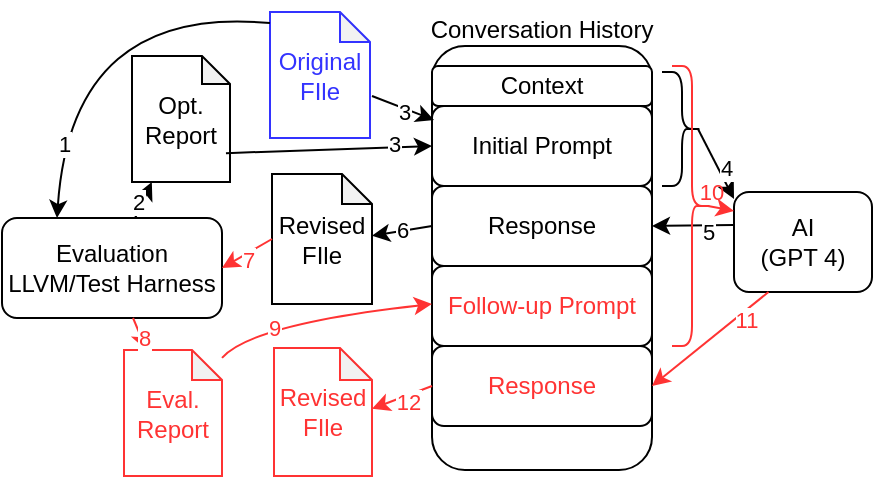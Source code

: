 <mxfile version="24.6.5" type="device">
  <diagram name="Page-1" id="URs7sFwrlrl73kKegKTF">
    <mxGraphModel dx="1434" dy="788" grid="1" gridSize="10" guides="1" tooltips="1" connect="1" arrows="1" fold="1" page="1" pageScale="1" pageWidth="850" pageHeight="1100" math="0" shadow="0">
      <root>
        <mxCell id="0" />
        <mxCell id="1" parent="0" />
        <mxCell id="ZFQjSwjK31iPssHgUQ-2-1" value="" style="rounded=1;whiteSpace=wrap;html=1;" parent="1" vertex="1">
          <mxGeometry x="360" y="341" width="110" height="212" as="geometry" />
        </mxCell>
        <mxCell id="ZFQjSwjK31iPssHgUQ-2-2" value="&lt;div&gt;Context&lt;/div&gt;" style="rounded=1;whiteSpace=wrap;html=1;" parent="1" vertex="1">
          <mxGeometry x="360" y="351" width="110" height="20" as="geometry" />
        </mxCell>
        <mxCell id="ZFQjSwjK31iPssHgUQ-2-3" value="&lt;div&gt;Initial Prompt&lt;/div&gt;" style="rounded=1;whiteSpace=wrap;html=1;" parent="1" vertex="1">
          <mxGeometry x="360" y="371" width="110" height="40" as="geometry" />
        </mxCell>
        <mxCell id="ZFQjSwjK31iPssHgUQ-2-4" value="&lt;div&gt;Response&lt;/div&gt;" style="rounded=1;whiteSpace=wrap;html=1;" parent="1" vertex="1">
          <mxGeometry x="360" y="411" width="110" height="40" as="geometry" />
        </mxCell>
        <mxCell id="ZFQjSwjK31iPssHgUQ-2-5" value="&lt;div&gt;&lt;font color=&quot;#ff3333&quot;&gt;Follow-up Prompt&lt;/font&gt;&lt;/div&gt;" style="rounded=1;whiteSpace=wrap;html=1;" parent="1" vertex="1">
          <mxGeometry x="360" y="451" width="110" height="40" as="geometry" />
        </mxCell>
        <mxCell id="ZFQjSwjK31iPssHgUQ-2-6" value="&lt;div&gt;&lt;font color=&quot;#ff3333&quot;&gt;Response&lt;/font&gt;&lt;/div&gt;" style="rounded=1;whiteSpace=wrap;html=1;" parent="1" vertex="1">
          <mxGeometry x="360" y="491" width="110" height="40" as="geometry" />
        </mxCell>
        <mxCell id="ZFQjSwjK31iPssHgUQ-2-8" value="&lt;div&gt;&lt;span style=&quot;color: rgb(51, 51, 255); background-color: initial;&quot;&gt;Original&lt;/span&gt;&lt;br&gt;&lt;/div&gt;&lt;div&gt;&lt;font color=&quot;#3333ff&quot;&gt;FIle&lt;/font&gt;&lt;/div&gt;" style="shape=note;whiteSpace=wrap;html=1;backgroundOutline=1;darkOpacity=0.05;strokeColor=#3333FF;size=15;" parent="1" vertex="1">
          <mxGeometry x="279" y="324" width="50" height="63" as="geometry" />
        </mxCell>
        <mxCell id="ZFQjSwjK31iPssHgUQ-2-10" value="&lt;div&gt;Opt.&lt;/div&gt;&lt;div&gt;Report&lt;/div&gt;" style="shape=note;whiteSpace=wrap;html=1;backgroundOutline=1;darkOpacity=0.05;size=14;" parent="1" vertex="1">
          <mxGeometry x="210" y="346" width="49" height="63" as="geometry" />
        </mxCell>
        <mxCell id="ZFQjSwjK31iPssHgUQ-2-12" value="&lt;div&gt;Evaluation&lt;/div&gt;&lt;div&gt;LLVM/Test Harness&lt;/div&gt;" style="rounded=1;whiteSpace=wrap;html=1;" parent="1" vertex="1">
          <mxGeometry x="145" y="427" width="110" height="50" as="geometry" />
        </mxCell>
        <mxCell id="ZFQjSwjK31iPssHgUQ-2-15" value="" style="endArrow=classic;html=1;rounded=0;" parent="1" source="ZFQjSwjK31iPssHgUQ-2-12" target="ZFQjSwjK31iPssHgUQ-2-10" edge="1">
          <mxGeometry width="50" height="50" relative="1" as="geometry">
            <mxPoint x="256" y="428" as="sourcePoint" />
            <mxPoint x="451" y="443" as="targetPoint" />
          </mxGeometry>
        </mxCell>
        <mxCell id="o3UIakoQ9zuxaL2t_Voq-5" value="2" style="edgeLabel;html=1;align=center;verticalAlign=middle;resizable=0;points=[];" vertex="1" connectable="0" parent="ZFQjSwjK31iPssHgUQ-2-15">
          <mxGeometry x="-0.187" y="2" relative="1" as="geometry">
            <mxPoint as="offset" />
          </mxGeometry>
        </mxCell>
        <mxCell id="ZFQjSwjK31iPssHgUQ-2-16" value="" style="curved=1;endArrow=classic;html=1;rounded=0;entryX=0;entryY=0.25;entryDx=0;entryDy=0;exitX=0;exitY=0;exitDx=50;exitDy=42;exitPerimeter=0;" parent="1" edge="1">
          <mxGeometry width="50" height="50" relative="1" as="geometry">
            <mxPoint x="330" y="366" as="sourcePoint" />
            <mxPoint x="361" y="378" as="targetPoint" />
          </mxGeometry>
        </mxCell>
        <mxCell id="o3UIakoQ9zuxaL2t_Voq-6" value="3" style="edgeLabel;html=1;align=center;verticalAlign=middle;resizable=0;points=[];" vertex="1" connectable="0" parent="ZFQjSwjK31iPssHgUQ-2-16">
          <mxGeometry x="-0.05" y="1" relative="1" as="geometry">
            <mxPoint y="3" as="offset" />
          </mxGeometry>
        </mxCell>
        <mxCell id="ZFQjSwjK31iPssHgUQ-2-18" value="" style="endArrow=classic;html=1;rounded=0;entryX=0;entryY=0.5;entryDx=0;entryDy=0;exitX=0.959;exitY=0.771;exitDx=0;exitDy=0;exitPerimeter=0;" parent="1" source="ZFQjSwjK31iPssHgUQ-2-10" target="ZFQjSwjK31iPssHgUQ-2-3" edge="1">
          <mxGeometry width="50" height="50" relative="1" as="geometry">
            <mxPoint x="292" y="497" as="sourcePoint" />
            <mxPoint x="342" y="447" as="targetPoint" />
          </mxGeometry>
        </mxCell>
        <mxCell id="o3UIakoQ9zuxaL2t_Voq-7" value="3" style="edgeLabel;html=1;align=center;verticalAlign=middle;resizable=0;points=[];" vertex="1" connectable="0" parent="ZFQjSwjK31iPssHgUQ-2-18">
          <mxGeometry x="0.634" y="2" relative="1" as="geometry">
            <mxPoint as="offset" />
          </mxGeometry>
        </mxCell>
        <mxCell id="ZFQjSwjK31iPssHgUQ-2-20" value="&lt;div&gt;AI&lt;/div&gt;&lt;div&gt;(GPT 4)&lt;br&gt;&lt;/div&gt;" style="rounded=1;whiteSpace=wrap;html=1;" parent="1" vertex="1">
          <mxGeometry x="511" y="414" width="69" height="50" as="geometry" />
        </mxCell>
        <mxCell id="ZFQjSwjK31iPssHgUQ-2-22" value="" style="endArrow=classic;html=1;rounded=0;entryX=1;entryY=0.5;entryDx=0;entryDy=0;" parent="1" target="ZFQjSwjK31iPssHgUQ-2-4" edge="1">
          <mxGeometry width="50" height="50" relative="1" as="geometry">
            <mxPoint x="511" y="430.457" as="sourcePoint" />
            <mxPoint x="450" y="371" as="targetPoint" />
          </mxGeometry>
        </mxCell>
        <mxCell id="o3UIakoQ9zuxaL2t_Voq-9" value="5" style="edgeLabel;html=1;align=center;verticalAlign=middle;resizable=0;points=[];" vertex="1" connectable="0" parent="ZFQjSwjK31iPssHgUQ-2-22">
          <mxGeometry x="-0.364" y="3" relative="1" as="geometry">
            <mxPoint as="offset" />
          </mxGeometry>
        </mxCell>
        <mxCell id="ZFQjSwjK31iPssHgUQ-2-23" value="&lt;div&gt;Revised&lt;/div&gt;&lt;div&gt;FIle&lt;/div&gt;" style="shape=note;whiteSpace=wrap;html=1;backgroundOutline=1;darkOpacity=0.05;size=15;" parent="1" vertex="1">
          <mxGeometry x="280" y="405" width="50" height="65" as="geometry" />
        </mxCell>
        <mxCell id="ZFQjSwjK31iPssHgUQ-2-28" value="&lt;div&gt;&lt;span style=&quot;color: rgb(255, 51, 51); background-color: initial;&quot;&gt;Eval.&lt;/span&gt;&lt;br&gt;&lt;/div&gt;&lt;div&gt;&lt;font color=&quot;#ff3333&quot;&gt;Report&lt;/font&gt;&lt;/div&gt;" style="shape=note;whiteSpace=wrap;html=1;backgroundOutline=1;darkOpacity=0.05;strokeColor=#FF3333;size=15;" parent="1" vertex="1">
          <mxGeometry x="206" y="493" width="49" height="63" as="geometry" />
        </mxCell>
        <mxCell id="ZFQjSwjK31iPssHgUQ-2-33" value="" style="shape=curlyBracket;whiteSpace=wrap;html=1;rounded=1;flipH=1;labelPosition=right;verticalLabelPosition=middle;align=left;verticalAlign=middle;" parent="1" vertex="1">
          <mxGeometry x="475" y="354" width="20" height="57" as="geometry" />
        </mxCell>
        <mxCell id="ZFQjSwjK31iPssHgUQ-2-34" value="" style="endArrow=classic;html=1;rounded=0;entryX=0;entryY=0.25;entryDx=0;entryDy=0;exitX=0.1;exitY=0.5;exitDx=0;exitDy=0;exitPerimeter=0;" parent="1" source="ZFQjSwjK31iPssHgUQ-2-33" edge="1">
          <mxGeometry width="50" height="50" relative="1" as="geometry">
            <mxPoint x="400" y="461" as="sourcePoint" />
            <mxPoint x="511" y="417.5" as="targetPoint" />
          </mxGeometry>
        </mxCell>
        <mxCell id="o3UIakoQ9zuxaL2t_Voq-8" value="4" style="edgeLabel;html=1;align=center;verticalAlign=middle;resizable=0;points=[];" vertex="1" connectable="0" parent="ZFQjSwjK31iPssHgUQ-2-34">
          <mxGeometry x="0.207" y="4" relative="1" as="geometry">
            <mxPoint x="-1" as="offset" />
          </mxGeometry>
        </mxCell>
        <mxCell id="ZFQjSwjK31iPssHgUQ-2-35" value="" style="shape=curlyBracket;whiteSpace=wrap;html=1;rounded=1;flipH=1;labelPosition=right;verticalLabelPosition=middle;align=left;verticalAlign=middle;strokeColor=#FF3333;" parent="1" vertex="1">
          <mxGeometry x="480" y="351" width="20" height="140" as="geometry" />
        </mxCell>
        <mxCell id="ZFQjSwjK31iPssHgUQ-2-36" value="" style="endArrow=classic;html=1;rounded=0;strokeColor=#FF3333;exitX=0.1;exitY=0.5;exitDx=0;exitDy=0;exitPerimeter=0;" parent="1" source="ZFQjSwjK31iPssHgUQ-2-35" edge="1">
          <mxGeometry width="50" height="50" relative="1" as="geometry">
            <mxPoint x="575" y="551" as="sourcePoint" />
            <mxPoint x="511" y="423.463" as="targetPoint" />
          </mxGeometry>
        </mxCell>
        <mxCell id="ZFQjSwjK31iPssHgUQ-2-37" value="" style="endArrow=classic;html=1;rounded=0;entryX=1;entryY=0.5;entryDx=0;entryDy=0;exitX=0;exitY=0.5;exitDx=0;exitDy=0;exitPerimeter=0;strokeColor=#FF3333;" parent="1" source="ZFQjSwjK31iPssHgUQ-2-23" target="ZFQjSwjK31iPssHgUQ-2-12" edge="1">
          <mxGeometry width="50" height="50" relative="1" as="geometry">
            <mxPoint x="150" y="490" as="sourcePoint" />
            <mxPoint x="200" y="440" as="targetPoint" />
          </mxGeometry>
        </mxCell>
        <mxCell id="o3UIakoQ9zuxaL2t_Voq-22" value="&lt;font color=&quot;#ff3333&quot;&gt;7&lt;/font&gt;" style="edgeLabel;html=1;align=center;verticalAlign=middle;resizable=0;points=[];" vertex="1" connectable="0" parent="ZFQjSwjK31iPssHgUQ-2-37">
          <mxGeometry x="0.092" y="3" relative="1" as="geometry">
            <mxPoint as="offset" />
          </mxGeometry>
        </mxCell>
        <mxCell id="ZFQjSwjK31iPssHgUQ-2-39" value="&lt;div&gt;&lt;span style=&quot;color: rgb(255, 51, 51); background-color: initial;&quot;&gt;Revised&lt;/span&gt;&lt;br&gt;&lt;/div&gt;&lt;div&gt;&lt;font color=&quot;#ff3333&quot;&gt;FIle&lt;/font&gt;&lt;/div&gt;" style="shape=note;whiteSpace=wrap;html=1;backgroundOutline=1;darkOpacity=0.05;strokeColor=#FF3333;size=16;" parent="1" vertex="1">
          <mxGeometry x="281" y="492" width="49" height="64" as="geometry" />
        </mxCell>
        <mxCell id="ZFQjSwjK31iPssHgUQ-2-41" value="" style="endArrow=classic;html=1;rounded=0;entryX=1;entryY=0.475;entryDx=0;entryDy=0;entryPerimeter=0;exitX=0;exitY=0.5;exitDx=0;exitDy=0;" parent="1" source="ZFQjSwjK31iPssHgUQ-2-4" target="ZFQjSwjK31iPssHgUQ-2-23" edge="1">
          <mxGeometry width="50" height="50" relative="1" as="geometry">
            <mxPoint x="610" y="540" as="sourcePoint" />
            <mxPoint x="660" y="490" as="targetPoint" />
          </mxGeometry>
        </mxCell>
        <mxCell id="o3UIakoQ9zuxaL2t_Voq-10" value="6" style="edgeLabel;html=1;align=center;verticalAlign=middle;resizable=0;points=[];" vertex="1" connectable="0" parent="ZFQjSwjK31iPssHgUQ-2-41">
          <mxGeometry x="-0.015" y="-1" relative="1" as="geometry">
            <mxPoint as="offset" />
          </mxGeometry>
        </mxCell>
        <mxCell id="ZFQjSwjK31iPssHgUQ-2-42" value="" style="endArrow=classic;html=1;rounded=0;entryX=1;entryY=0.5;entryDx=0;entryDy=0;strokeColor=#FF3333;exitX=0.25;exitY=1;exitDx=0;exitDy=0;" parent="1" source="ZFQjSwjK31iPssHgUQ-2-20" target="ZFQjSwjK31iPssHgUQ-2-6" edge="1">
          <mxGeometry width="50" height="50" relative="1" as="geometry">
            <mxPoint x="522.198" y="452" as="sourcePoint" />
            <mxPoint x="660" y="478" as="targetPoint" />
          </mxGeometry>
        </mxCell>
        <mxCell id="o3UIakoQ9zuxaL2t_Voq-30" value="&lt;font color=&quot;#ff3333&quot;&gt;11&lt;/font&gt;" style="edgeLabel;html=1;align=center;verticalAlign=middle;resizable=0;points=[];" vertex="1" connectable="0" parent="ZFQjSwjK31iPssHgUQ-2-42">
          <mxGeometry x="-0.539" y="4" relative="1" as="geometry">
            <mxPoint as="offset" />
          </mxGeometry>
        </mxCell>
        <mxCell id="ZFQjSwjK31iPssHgUQ-2-44" value="" style="curved=1;endArrow=classic;html=1;rounded=0;entryX=0.25;entryY=0;entryDx=0;entryDy=0;exitX=0;exitY=0.088;exitDx=0;exitDy=0;exitPerimeter=0;" parent="1" source="ZFQjSwjK31iPssHgUQ-2-8" target="ZFQjSwjK31iPssHgUQ-2-12" edge="1">
          <mxGeometry width="50" height="50" relative="1" as="geometry">
            <mxPoint x="610" y="540" as="sourcePoint" />
            <mxPoint x="660" y="490" as="targetPoint" />
            <Array as="points">
              <mxPoint x="180" y="320" />
            </Array>
          </mxGeometry>
        </mxCell>
        <mxCell id="o3UIakoQ9zuxaL2t_Voq-4" value="1" style="edgeLabel;html=1;align=center;verticalAlign=middle;resizable=0;points=[];" vertex="1" connectable="0" parent="ZFQjSwjK31iPssHgUQ-2-44">
          <mxGeometry x="0.634" y="1" relative="1" as="geometry">
            <mxPoint as="offset" />
          </mxGeometry>
        </mxCell>
        <mxCell id="ZFQjSwjK31iPssHgUQ-2-48" value="" style="endArrow=classic;html=1;rounded=0;strokeColor=#FF3333;exitX=0;exitY=0.5;exitDx=0;exitDy=0;entryX=1;entryY=0.475;entryDx=0;entryDy=0;entryPerimeter=0;" parent="1" source="ZFQjSwjK31iPssHgUQ-2-6" target="ZFQjSwjK31iPssHgUQ-2-39" edge="1">
          <mxGeometry width="50" height="50" relative="1" as="geometry">
            <mxPoint x="570" y="474" as="sourcePoint" />
            <mxPoint x="480" y="530" as="targetPoint" />
          </mxGeometry>
        </mxCell>
        <mxCell id="o3UIakoQ9zuxaL2t_Voq-31" value="&lt;font color=&quot;#ff3333&quot;&gt;12&lt;/font&gt;" style="edgeLabel;html=1;align=center;verticalAlign=middle;resizable=0;points=[];" vertex="1" connectable="0" parent="ZFQjSwjK31iPssHgUQ-2-48">
          <mxGeometry x="-0.081" y="3" relative="1" as="geometry">
            <mxPoint as="offset" />
          </mxGeometry>
        </mxCell>
        <mxCell id="o3UIakoQ9zuxaL2t_Voq-2" value="Conversation History" style="text;html=1;align=center;verticalAlign=middle;whiteSpace=wrap;rounded=0;" vertex="1" parent="1">
          <mxGeometry x="355" y="318" width="120" height="30" as="geometry" />
        </mxCell>
        <mxCell id="o3UIakoQ9zuxaL2t_Voq-14" value="&lt;font color=&quot;#ff3333&quot; style=&quot;font-size: 11px;&quot;&gt;10&lt;/font&gt;" style="text;html=1;align=center;verticalAlign=middle;whiteSpace=wrap;rounded=0;" vertex="1" parent="1">
          <mxGeometry x="470" y="399" width="60" height="30" as="geometry" />
        </mxCell>
        <mxCell id="o3UIakoQ9zuxaL2t_Voq-25" value="" style="endArrow=classic;html=1;rounded=0;strokeColor=#FF3333;" edge="1" parent="1" source="ZFQjSwjK31iPssHgUQ-2-12" target="ZFQjSwjK31iPssHgUQ-2-28">
          <mxGeometry width="50" height="50" relative="1" as="geometry">
            <mxPoint x="400" y="430" as="sourcePoint" />
            <mxPoint x="450" y="380" as="targetPoint" />
          </mxGeometry>
        </mxCell>
        <mxCell id="o3UIakoQ9zuxaL2t_Voq-26" value="&lt;font color=&quot;#ff3333&quot;&gt;8&lt;/font&gt;" style="edgeLabel;html=1;align=center;verticalAlign=middle;resizable=0;points=[];" vertex="1" connectable="0" parent="o3UIakoQ9zuxaL2t_Voq-25">
          <mxGeometry x="0.141" y="2" relative="1" as="geometry">
            <mxPoint y="1" as="offset" />
          </mxGeometry>
        </mxCell>
        <mxCell id="o3UIakoQ9zuxaL2t_Voq-28" value="" style="curved=1;endArrow=classic;html=1;rounded=0;strokeColor=#FF3333;" edge="1" parent="1" source="ZFQjSwjK31iPssHgUQ-2-28">
          <mxGeometry width="50" height="50" relative="1" as="geometry">
            <mxPoint x="400" y="430" as="sourcePoint" />
            <mxPoint x="360" y="470" as="targetPoint" />
            <Array as="points">
              <mxPoint x="270" y="480" />
            </Array>
          </mxGeometry>
        </mxCell>
        <mxCell id="o3UIakoQ9zuxaL2t_Voq-29" value="&lt;font color=&quot;#ff3333&quot;&gt;9&lt;/font&gt;" style="edgeLabel;html=1;align=center;verticalAlign=middle;resizable=0;points=[];" vertex="1" connectable="0" parent="o3UIakoQ9zuxaL2t_Voq-28">
          <mxGeometry x="-0.409" y="-3" relative="1" as="geometry">
            <mxPoint as="offset" />
          </mxGeometry>
        </mxCell>
      </root>
    </mxGraphModel>
  </diagram>
</mxfile>
